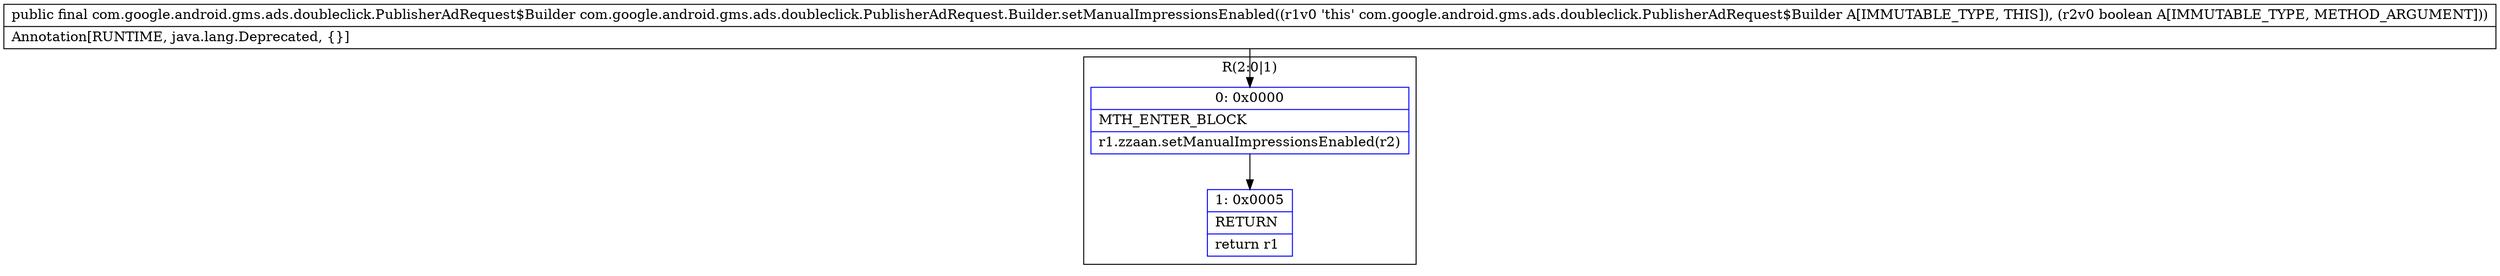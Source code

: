 digraph "CFG forcom.google.android.gms.ads.doubleclick.PublisherAdRequest.Builder.setManualImpressionsEnabled(Z)Lcom\/google\/android\/gms\/ads\/doubleclick\/PublisherAdRequest$Builder;" {
subgraph cluster_Region_1127278908 {
label = "R(2:0|1)";
node [shape=record,color=blue];
Node_0 [shape=record,label="{0\:\ 0x0000|MTH_ENTER_BLOCK\l|r1.zzaan.setManualImpressionsEnabled(r2)\l}"];
Node_1 [shape=record,label="{1\:\ 0x0005|RETURN\l|return r1\l}"];
}
MethodNode[shape=record,label="{public final com.google.android.gms.ads.doubleclick.PublisherAdRequest$Builder com.google.android.gms.ads.doubleclick.PublisherAdRequest.Builder.setManualImpressionsEnabled((r1v0 'this' com.google.android.gms.ads.doubleclick.PublisherAdRequest$Builder A[IMMUTABLE_TYPE, THIS]), (r2v0 boolean A[IMMUTABLE_TYPE, METHOD_ARGUMENT]))  | Annotation[RUNTIME, java.lang.Deprecated, \{\}]\l}"];
MethodNode -> Node_0;
Node_0 -> Node_1;
}

